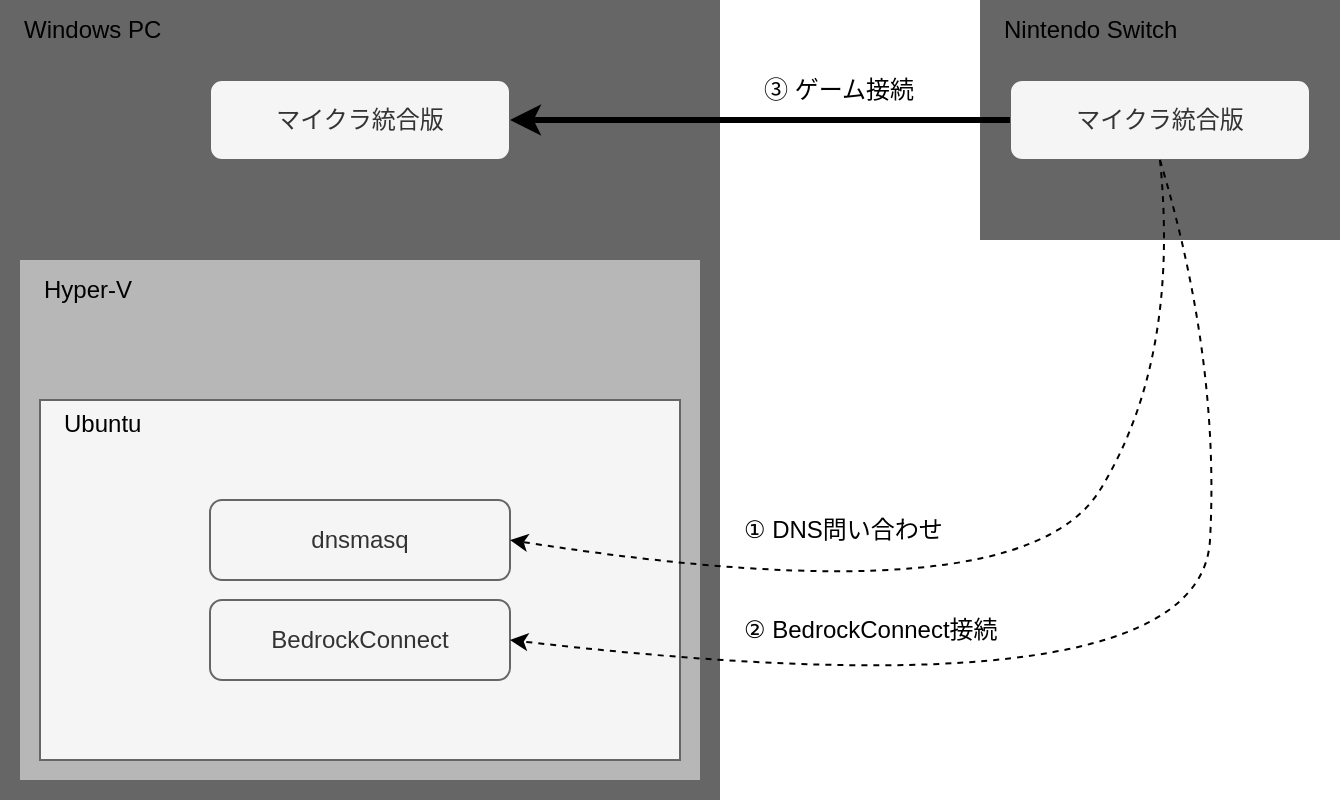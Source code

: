 <mxfile>
    <diagram name="ページ1" id="67Z5PMN7GH2vxOy8cik3">
        <mxGraphModel dx="1384" dy="514" grid="1" gridSize="10" guides="1" tooltips="1" connect="1" arrows="1" fold="1" page="1" pageScale="1" pageWidth="827" pageHeight="1169" math="0" shadow="0">
            <root>
                <mxCell id="0"/>
                <mxCell id="1" parent="0"/>
                <mxCell id="fj4fnBQ4ISntvcBp4FlI-1" value="" style="rounded=0;whiteSpace=wrap;html=1;strokeColor=none;fillColor=#666666;align=left;" parent="1" vertex="1">
                    <mxGeometry x="80" y="80" width="360" height="400" as="geometry"/>
                </mxCell>
                <mxCell id="fj4fnBQ4ISntvcBp4FlI-3" value="" style="rounded=0;whiteSpace=wrap;html=1;strokeColor=none;fillColor=#b7b7b7;" parent="1" vertex="1">
                    <mxGeometry x="90" y="210" width="340" height="260" as="geometry"/>
                </mxCell>
                <mxCell id="fj4fnBQ4ISntvcBp4FlI-8" value="Windows PC" style="text;html=1;strokeColor=none;fillColor=none;align=left;verticalAlign=middle;whiteSpace=wrap;rounded=0;spacingRight=0;spacingLeft=10;fontColor=#000000;" parent="1" vertex="1">
                    <mxGeometry x="80" y="80" width="120" height="30" as="geometry"/>
                </mxCell>
                <mxCell id="fj4fnBQ4ISntvcBp4FlI-9" value="Hyper-V" style="text;html=1;strokeColor=none;fillColor=none;align=left;verticalAlign=middle;whiteSpace=wrap;rounded=0;spacingLeft=10;fontColor=#000000;" parent="1" vertex="1">
                    <mxGeometry x="90" y="210" width="120" height="30" as="geometry"/>
                </mxCell>
                <mxCell id="fj4fnBQ4ISntvcBp4FlI-11" value="" style="group" parent="1" vertex="1" connectable="0">
                    <mxGeometry x="100" y="280" width="320" height="180" as="geometry"/>
                </mxCell>
                <mxCell id="fj4fnBQ4ISntvcBp4FlI-4" value="" style="rounded=0;whiteSpace=wrap;html=1;strokeColor=#666666;fillColor=#f5f5f5;fontColor=#333333;" parent="fj4fnBQ4ISntvcBp4FlI-11" vertex="1">
                    <mxGeometry width="320" height="180" as="geometry"/>
                </mxCell>
                <mxCell id="fj4fnBQ4ISntvcBp4FlI-10" value="Ubuntu" style="text;html=1;align=left;verticalAlign=middle;whiteSpace=wrap;rounded=0;spacingLeft=10;fontColor=#000000;" parent="fj4fnBQ4ISntvcBp4FlI-11" vertex="1">
                    <mxGeometry width="120" height="24.545" as="geometry"/>
                </mxCell>
                <mxCell id="fj4fnBQ4ISntvcBp4FlI-6" value="dnsmasq" style="rounded=1;whiteSpace=wrap;html=1;fillColor=#f5f5f5;fontColor=#333333;strokeColor=#666666;" parent="fj4fnBQ4ISntvcBp4FlI-11" vertex="1">
                    <mxGeometry x="85" y="50" width="150" height="40" as="geometry"/>
                </mxCell>
                <mxCell id="fj4fnBQ4ISntvcBp4FlI-7" value="BedrockConnect" style="rounded=1;whiteSpace=wrap;html=1;fillColor=#f5f5f5;fontColor=#333333;strokeColor=#666666;" parent="fj4fnBQ4ISntvcBp4FlI-11" vertex="1">
                    <mxGeometry x="85" y="100" width="150" height="40" as="geometry"/>
                </mxCell>
                <mxCell id="fj4fnBQ4ISntvcBp4FlI-5" value="マイクラ統合版" style="rounded=1;whiteSpace=wrap;html=1;fillColor=#f5f5f5;fontColor=#333333;strokeColor=#666666;" parent="1" vertex="1">
                    <mxGeometry x="185" y="120" width="150" height="40" as="geometry"/>
                </mxCell>
                <mxCell id="fj4fnBQ4ISntvcBp4FlI-12" value="" style="rounded=0;whiteSpace=wrap;html=1;strokeColor=none;fillColor=#666666;align=left;" parent="1" vertex="1">
                    <mxGeometry x="570" y="80" width="180" height="120" as="geometry"/>
                </mxCell>
                <mxCell id="fj4fnBQ4ISntvcBp4FlI-13" value="マイクラ統合版" style="rounded=1;whiteSpace=wrap;html=1;fillColor=#f5f5f5;fontColor=#333333;strokeColor=#666666;" parent="1" vertex="1">
                    <mxGeometry x="585" y="120" width="150" height="40" as="geometry"/>
                </mxCell>
                <mxCell id="fj4fnBQ4ISntvcBp4FlI-14" value="Nintendo Switch" style="text;html=1;strokeColor=none;fillColor=none;align=left;verticalAlign=middle;whiteSpace=wrap;rounded=0;spacingRight=0;spacingLeft=10;fontColor=#000000;" parent="1" vertex="1">
                    <mxGeometry x="570" y="80" width="120" height="30" as="geometry"/>
                </mxCell>
                <mxCell id="fj4fnBQ4ISntvcBp4FlI-15" value="" style="endArrow=classic;html=1;rounded=0;exitX=0;exitY=0.5;exitDx=0;exitDy=0;entryX=1;entryY=0.5;entryDx=0;entryDy=0;strokeWidth=3;" parent="1" source="fj4fnBQ4ISntvcBp4FlI-13" target="fj4fnBQ4ISntvcBp4FlI-5" edge="1">
                    <mxGeometry width="50" height="50" relative="1" as="geometry">
                        <mxPoint x="540" y="360" as="sourcePoint"/>
                        <mxPoint x="590" y="310" as="targetPoint"/>
                    </mxGeometry>
                </mxCell>
                <mxCell id="fj4fnBQ4ISntvcBp4FlI-17" value="" style="curved=1;endArrow=classic;html=1;rounded=0;exitX=0.5;exitY=1;exitDx=0;exitDy=0;entryX=1;entryY=0.5;entryDx=0;entryDy=0;dashed=1;" parent="1" source="fj4fnBQ4ISntvcBp4FlI-13" target="fj4fnBQ4ISntvcBp4FlI-6" edge="1">
                    <mxGeometry width="50" height="50" relative="1" as="geometry">
                        <mxPoint x="620" y="310" as="sourcePoint"/>
                        <mxPoint x="670" y="260" as="targetPoint"/>
                        <Array as="points">
                            <mxPoint x="670" y="260"/>
                            <mxPoint x="590" y="390"/>
                        </Array>
                    </mxGeometry>
                </mxCell>
                <mxCell id="fj4fnBQ4ISntvcBp4FlI-18" value="" style="curved=1;endArrow=classic;html=1;rounded=0;exitX=0.5;exitY=1;exitDx=0;exitDy=0;entryX=1;entryY=0.5;entryDx=0;entryDy=0;dashed=1;" parent="1" source="fj4fnBQ4ISntvcBp4FlI-13" target="fj4fnBQ4ISntvcBp4FlI-7" edge="1">
                    <mxGeometry width="50" height="50" relative="1" as="geometry">
                        <mxPoint x="665" y="160" as="sourcePoint"/>
                        <mxPoint x="390" y="350" as="targetPoint"/>
                        <Array as="points">
                            <mxPoint x="690" y="260"/>
                            <mxPoint x="680" y="440"/>
                        </Array>
                    </mxGeometry>
                </mxCell>
                <mxCell id="fj4fnBQ4ISntvcBp4FlI-19" value="① DNS問い合わせ" style="text;html=1;strokeColor=none;fillColor=none;align=left;verticalAlign=middle;whiteSpace=wrap;rounded=0;spacingRight=0;spacingLeft=10;fontColor=#000000;" parent="1" vertex="1">
                    <mxGeometry x="440" y="330" width="120" height="30" as="geometry"/>
                </mxCell>
                <mxCell id="fj4fnBQ4ISntvcBp4FlI-20" value="② BedrockConnect接続" style="text;html=1;strokeColor=none;fillColor=none;align=left;verticalAlign=middle;whiteSpace=wrap;rounded=0;spacingRight=0;spacingLeft=10;fontColor=#000000;" parent="1" vertex="1">
                    <mxGeometry x="440" y="380" width="150" height="30" as="geometry"/>
                </mxCell>
                <mxCell id="fj4fnBQ4ISntvcBp4FlI-21" value="③ ゲーム接続" style="text;html=1;strokeColor=none;fillColor=none;align=left;verticalAlign=middle;whiteSpace=wrap;rounded=0;spacingRight=0;spacingLeft=10;fontColor=#000000;" parent="1" vertex="1">
                    <mxGeometry x="450" y="110" width="100" height="30" as="geometry"/>
                </mxCell>
            </root>
        </mxGraphModel>
    </diagram>
</mxfile>
